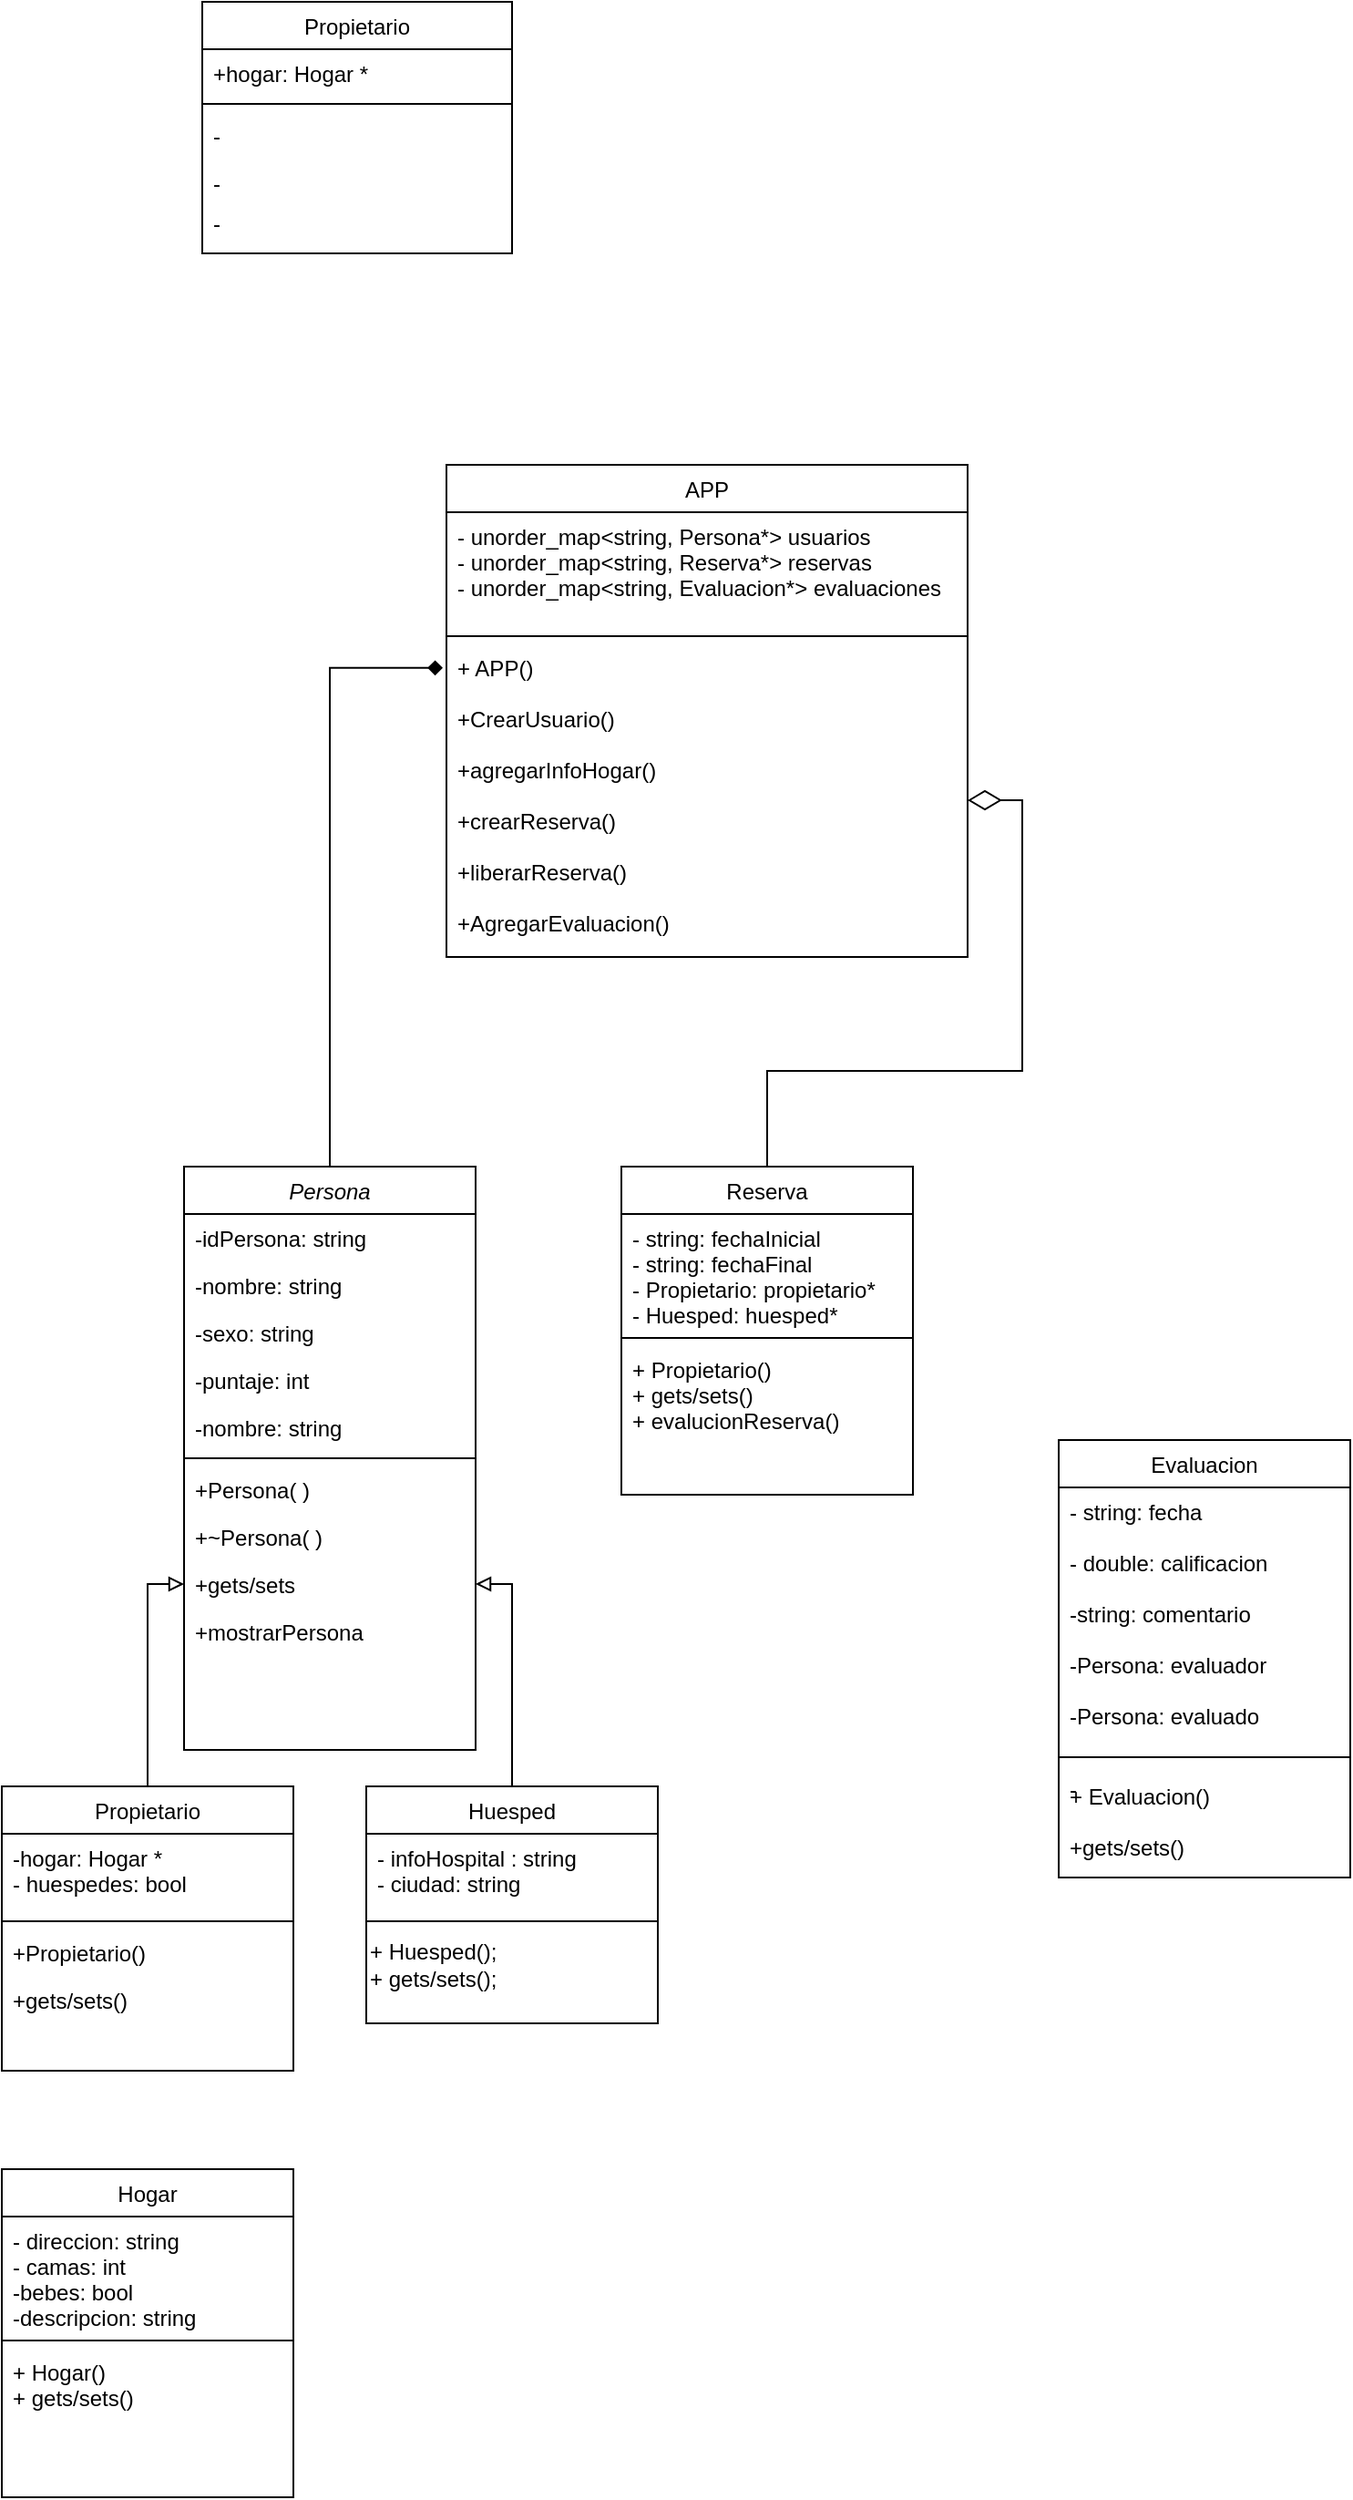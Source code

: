 <mxfile version="20.3.0" type="github">
  <diagram id="C5RBs43oDa-KdzZeNtuy" name="Page-1">
    <mxGraphModel dx="998" dy="1709" grid="1" gridSize="10" guides="1" tooltips="1" connect="1" arrows="1" fold="1" page="1" pageScale="1" pageWidth="827" pageHeight="1169" math="0" shadow="0">
      <root>
        <mxCell id="WIyWlLk6GJQsqaUBKTNV-0" />
        <mxCell id="WIyWlLk6GJQsqaUBKTNV-1" parent="WIyWlLk6GJQsqaUBKTNV-0" />
        <mxCell id="U_vEvKTiCSzN4YoiZHNf-7" style="edgeStyle=orthogonalEdgeStyle;rounded=0;orthogonalLoop=1;jettySize=auto;html=1;exitX=0.5;exitY=0;exitDx=0;exitDy=0;entryX=-0.007;entryY=0.078;entryDx=0;entryDy=0;entryPerimeter=0;endArrow=diamond;endFill=1;" edge="1" parent="WIyWlLk6GJQsqaUBKTNV-1" source="zkfFHV4jXpPFQw0GAbJ--0" target="U_vEvKTiCSzN4YoiZHNf-4">
          <mxGeometry relative="1" as="geometry" />
        </mxCell>
        <mxCell id="zkfFHV4jXpPFQw0GAbJ--0" value="Persona" style="swimlane;fontStyle=2;align=center;verticalAlign=top;childLayout=stackLayout;horizontal=1;startSize=26;horizontalStack=0;resizeParent=1;resizeLast=0;collapsible=1;marginBottom=0;rounded=0;shadow=0;strokeWidth=1;" parent="WIyWlLk6GJQsqaUBKTNV-1" vertex="1">
          <mxGeometry x="120" y="400" width="160" height="320" as="geometry">
            <mxRectangle x="230" y="140" width="160" height="26" as="alternateBounds" />
          </mxGeometry>
        </mxCell>
        <mxCell id="zkfFHV4jXpPFQw0GAbJ--1" value="-idPersona: string" style="text;align=left;verticalAlign=top;spacingLeft=4;spacingRight=4;overflow=hidden;rotatable=0;points=[[0,0.5],[1,0.5]];portConstraint=eastwest;" parent="zkfFHV4jXpPFQw0GAbJ--0" vertex="1">
          <mxGeometry y="26" width="160" height="26" as="geometry" />
        </mxCell>
        <mxCell id="zkfFHV4jXpPFQw0GAbJ--2" value="-nombre: string" style="text;align=left;verticalAlign=top;spacingLeft=4;spacingRight=4;overflow=hidden;rotatable=0;points=[[0,0.5],[1,0.5]];portConstraint=eastwest;rounded=0;shadow=0;html=0;" parent="zkfFHV4jXpPFQw0GAbJ--0" vertex="1">
          <mxGeometry y="52" width="160" height="26" as="geometry" />
        </mxCell>
        <mxCell id="zkfFHV4jXpPFQw0GAbJ--3" value="-sexo: string" style="text;align=left;verticalAlign=top;spacingLeft=4;spacingRight=4;overflow=hidden;rotatable=0;points=[[0,0.5],[1,0.5]];portConstraint=eastwest;rounded=0;shadow=0;html=0;" parent="zkfFHV4jXpPFQw0GAbJ--0" vertex="1">
          <mxGeometry y="78" width="160" height="26" as="geometry" />
        </mxCell>
        <mxCell id="vZx9cAhHsfYk8WN4lJem-1" value="-puntaje: int" style="text;align=left;verticalAlign=top;spacingLeft=4;spacingRight=4;overflow=hidden;rotatable=0;points=[[0,0.5],[1,0.5]];portConstraint=eastwest;rounded=0;shadow=0;html=0;" parent="zkfFHV4jXpPFQw0GAbJ--0" vertex="1">
          <mxGeometry y="104" width="160" height="26" as="geometry" />
        </mxCell>
        <mxCell id="vZx9cAhHsfYk8WN4lJem-0" value="-nombre: string" style="text;align=left;verticalAlign=top;spacingLeft=4;spacingRight=4;overflow=hidden;rotatable=0;points=[[0,0.5],[1,0.5]];portConstraint=eastwest;rounded=0;shadow=0;html=0;" parent="zkfFHV4jXpPFQw0GAbJ--0" vertex="1">
          <mxGeometry y="130" width="160" height="26" as="geometry" />
        </mxCell>
        <mxCell id="zkfFHV4jXpPFQw0GAbJ--4" value="" style="line;html=1;strokeWidth=1;align=left;verticalAlign=middle;spacingTop=-1;spacingLeft=3;spacingRight=3;rotatable=0;labelPosition=right;points=[];portConstraint=eastwest;" parent="zkfFHV4jXpPFQw0GAbJ--0" vertex="1">
          <mxGeometry y="156" width="160" height="8" as="geometry" />
        </mxCell>
        <mxCell id="vZx9cAhHsfYk8WN4lJem-3" value="+Persona( )" style="text;align=left;verticalAlign=top;spacingLeft=4;spacingRight=4;overflow=hidden;rotatable=0;points=[[0,0.5],[1,0.5]];portConstraint=eastwest;" parent="zkfFHV4jXpPFQw0GAbJ--0" vertex="1">
          <mxGeometry y="164" width="160" height="26" as="geometry" />
        </mxCell>
        <mxCell id="vZx9cAhHsfYk8WN4lJem-4" value="+~Persona( )" style="text;align=left;verticalAlign=top;spacingLeft=4;spacingRight=4;overflow=hidden;rotatable=0;points=[[0,0.5],[1,0.5]];portConstraint=eastwest;" parent="zkfFHV4jXpPFQw0GAbJ--0" vertex="1">
          <mxGeometry y="190" width="160" height="26" as="geometry" />
        </mxCell>
        <mxCell id="cy3KJYbiL-u8iwcTaZTG-7" value="+gets/sets" style="text;align=left;verticalAlign=top;spacingLeft=4;spacingRight=4;overflow=hidden;rotatable=0;points=[[0,0.5],[1,0.5]];portConstraint=eastwest;" parent="zkfFHV4jXpPFQw0GAbJ--0" vertex="1">
          <mxGeometry y="216" width="160" height="26" as="geometry" />
        </mxCell>
        <mxCell id="vZx9cAhHsfYk8WN4lJem-2" value="+mostrarPersona" style="text;align=left;verticalAlign=top;spacingLeft=4;spacingRight=4;overflow=hidden;rotatable=0;points=[[0,0.5],[1,0.5]];portConstraint=eastwest;" parent="zkfFHV4jXpPFQw0GAbJ--0" vertex="1">
          <mxGeometry y="242" width="160" height="26" as="geometry" />
        </mxCell>
        <mxCell id="cy3KJYbiL-u8iwcTaZTG-9" style="edgeStyle=orthogonalEdgeStyle;rounded=0;orthogonalLoop=1;jettySize=auto;html=1;entryX=0;entryY=0.5;entryDx=0;entryDy=0;endArrow=block;endFill=0;" parent="WIyWlLk6GJQsqaUBKTNV-1" source="zkfFHV4jXpPFQw0GAbJ--6" target="cy3KJYbiL-u8iwcTaZTG-7" edge="1">
          <mxGeometry relative="1" as="geometry" />
        </mxCell>
        <mxCell id="zkfFHV4jXpPFQw0GAbJ--6" value="Propietario" style="swimlane;fontStyle=0;align=center;verticalAlign=top;childLayout=stackLayout;horizontal=1;startSize=26;horizontalStack=0;resizeParent=1;resizeLast=0;collapsible=1;marginBottom=0;rounded=0;shadow=0;strokeWidth=1;" parent="WIyWlLk6GJQsqaUBKTNV-1" vertex="1">
          <mxGeometry x="20" y="740" width="160" height="156" as="geometry">
            <mxRectangle x="130" y="380" width="160" height="26" as="alternateBounds" />
          </mxGeometry>
        </mxCell>
        <mxCell id="zkfFHV4jXpPFQw0GAbJ--7" value="-hogar: Hogar *&#xa;- huespedes: bool" style="text;align=left;verticalAlign=top;spacingLeft=4;spacingRight=4;overflow=hidden;rotatable=0;points=[[0,0.5],[1,0.5]];portConstraint=eastwest;" parent="zkfFHV4jXpPFQw0GAbJ--6" vertex="1">
          <mxGeometry y="26" width="160" height="44" as="geometry" />
        </mxCell>
        <mxCell id="zkfFHV4jXpPFQw0GAbJ--9" value="" style="line;html=1;strokeWidth=1;align=left;verticalAlign=middle;spacingTop=-1;spacingLeft=3;spacingRight=3;rotatable=0;labelPosition=right;points=[];portConstraint=eastwest;" parent="zkfFHV4jXpPFQw0GAbJ--6" vertex="1">
          <mxGeometry y="70" width="160" height="8" as="geometry" />
        </mxCell>
        <mxCell id="vZx9cAhHsfYk8WN4lJem-16" value="+Propietario()" style="text;align=left;verticalAlign=top;spacingLeft=4;spacingRight=4;overflow=hidden;rotatable=0;points=[[0,0.5],[1,0.5]];portConstraint=eastwest;" parent="zkfFHV4jXpPFQw0GAbJ--6" vertex="1">
          <mxGeometry y="78" width="160" height="26" as="geometry" />
        </mxCell>
        <mxCell id="vZx9cAhHsfYk8WN4lJem-17" value="+gets/sets()" style="text;align=left;verticalAlign=top;spacingLeft=4;spacingRight=4;overflow=hidden;rotatable=0;points=[[0,0.5],[1,0.5]];portConstraint=eastwest;" parent="zkfFHV4jXpPFQw0GAbJ--6" vertex="1">
          <mxGeometry y="104" width="160" height="26" as="geometry" />
        </mxCell>
        <mxCell id="cy3KJYbiL-u8iwcTaZTG-10" style="edgeStyle=orthogonalEdgeStyle;rounded=0;orthogonalLoop=1;jettySize=auto;html=1;exitX=0.5;exitY=0;exitDx=0;exitDy=0;entryX=1;entryY=0.5;entryDx=0;entryDy=0;endArrow=block;endFill=0;" parent="WIyWlLk6GJQsqaUBKTNV-1" source="zkfFHV4jXpPFQw0GAbJ--13" target="cy3KJYbiL-u8iwcTaZTG-7" edge="1">
          <mxGeometry relative="1" as="geometry" />
        </mxCell>
        <mxCell id="zkfFHV4jXpPFQw0GAbJ--13" value="Huesped" style="swimlane;fontStyle=0;align=center;verticalAlign=top;childLayout=stackLayout;horizontal=1;startSize=26;horizontalStack=0;resizeParent=1;resizeLast=0;collapsible=1;marginBottom=0;rounded=0;shadow=0;strokeWidth=1;" parent="WIyWlLk6GJQsqaUBKTNV-1" vertex="1">
          <mxGeometry x="220" y="740" width="160" height="130" as="geometry">
            <mxRectangle x="340" y="380" width="170" height="26" as="alternateBounds" />
          </mxGeometry>
        </mxCell>
        <mxCell id="zkfFHV4jXpPFQw0GAbJ--14" value="- infoHospital : string&#xa;- ciudad: string" style="text;align=left;verticalAlign=top;spacingLeft=4;spacingRight=4;overflow=hidden;rotatable=0;points=[[0,0.5],[1,0.5]];portConstraint=eastwest;" parent="zkfFHV4jXpPFQw0GAbJ--13" vertex="1">
          <mxGeometry y="26" width="160" height="44" as="geometry" />
        </mxCell>
        <mxCell id="zkfFHV4jXpPFQw0GAbJ--15" value="" style="line;html=1;strokeWidth=1;align=left;verticalAlign=middle;spacingTop=-1;spacingLeft=3;spacingRight=3;rotatable=0;labelPosition=right;points=[];portConstraint=eastwest;" parent="zkfFHV4jXpPFQw0GAbJ--13" vertex="1">
          <mxGeometry y="70" width="160" height="8" as="geometry" />
        </mxCell>
        <mxCell id="CMvm4GSgeGF0n_btB2Dl-18" value="+ Huesped();&lt;br&gt;+ gets/sets();" style="text;html=1;align=left;verticalAlign=middle;resizable=0;points=[];autosize=1;strokeColor=none;fillColor=none;" parent="zkfFHV4jXpPFQw0GAbJ--13" vertex="1">
          <mxGeometry y="78" width="160" height="40" as="geometry" />
        </mxCell>
        <mxCell id="vZx9cAhHsfYk8WN4lJem-30" value="Propietario" style="swimlane;fontStyle=0;align=center;verticalAlign=top;childLayout=stackLayout;horizontal=1;startSize=26;horizontalStack=0;resizeParent=1;resizeLast=0;collapsible=1;marginBottom=0;rounded=0;shadow=0;strokeWidth=1;" parent="WIyWlLk6GJQsqaUBKTNV-1" vertex="1">
          <mxGeometry x="130" y="-239" width="170" height="138" as="geometry">
            <mxRectangle x="130" y="380" width="160" height="26" as="alternateBounds" />
          </mxGeometry>
        </mxCell>
        <mxCell id="vZx9cAhHsfYk8WN4lJem-31" value="+hogar: Hogar *" style="text;align=left;verticalAlign=top;spacingLeft=4;spacingRight=4;overflow=hidden;rotatable=0;points=[[0,0.5],[1,0.5]];portConstraint=eastwest;" parent="vZx9cAhHsfYk8WN4lJem-30" vertex="1">
          <mxGeometry y="26" width="170" height="26" as="geometry" />
        </mxCell>
        <mxCell id="vZx9cAhHsfYk8WN4lJem-32" value="" style="line;html=1;strokeWidth=1;align=left;verticalAlign=middle;spacingTop=-1;spacingLeft=3;spacingRight=3;rotatable=0;labelPosition=right;points=[];portConstraint=eastwest;" parent="vZx9cAhHsfYk8WN4lJem-30" vertex="1">
          <mxGeometry y="52" width="170" height="8" as="geometry" />
        </mxCell>
        <mxCell id="vZx9cAhHsfYk8WN4lJem-33" value="-" style="text;align=left;verticalAlign=top;spacingLeft=4;spacingRight=4;overflow=hidden;rotatable=0;points=[[0,0.5],[1,0.5]];portConstraint=eastwest;" parent="vZx9cAhHsfYk8WN4lJem-30" vertex="1">
          <mxGeometry y="60" width="170" height="26" as="geometry" />
        </mxCell>
        <mxCell id="vZx9cAhHsfYk8WN4lJem-34" value="-" style="text;align=left;verticalAlign=top;spacingLeft=4;spacingRight=4;overflow=hidden;rotatable=0;points=[[0,0.5],[1,0.5]];portConstraint=eastwest;" parent="vZx9cAhHsfYk8WN4lJem-30" vertex="1">
          <mxGeometry y="86" width="170" height="22" as="geometry" />
        </mxCell>
        <mxCell id="vZx9cAhHsfYk8WN4lJem-35" value="-" style="text;align=left;verticalAlign=top;spacingLeft=4;spacingRight=4;overflow=hidden;rotatable=0;points=[[0,0.5],[1,0.5]];portConstraint=eastwest;" parent="vZx9cAhHsfYk8WN4lJem-30" vertex="1">
          <mxGeometry y="108" width="170" height="26" as="geometry" />
        </mxCell>
        <mxCell id="U_vEvKTiCSzN4YoiZHNf-6" style="edgeStyle=orthogonalEdgeStyle;rounded=0;orthogonalLoop=1;jettySize=auto;html=1;exitX=0.5;exitY=0;exitDx=0;exitDy=0;endArrow=diamondThin;endFill=0;endSize=16;" edge="1" parent="WIyWlLk6GJQsqaUBKTNV-1" source="cy3KJYbiL-u8iwcTaZTG-0" target="U_vEvKTiCSzN4YoiZHNf-4">
          <mxGeometry relative="1" as="geometry">
            <mxPoint x="400" y="290" as="targetPoint" />
          </mxGeometry>
        </mxCell>
        <mxCell id="cy3KJYbiL-u8iwcTaZTG-0" value="Reserva" style="swimlane;fontStyle=0;align=center;verticalAlign=top;childLayout=stackLayout;horizontal=1;startSize=26;horizontalStack=0;resizeParent=1;resizeLast=0;collapsible=1;marginBottom=0;rounded=0;shadow=0;strokeWidth=1;" parent="WIyWlLk6GJQsqaUBKTNV-1" vertex="1">
          <mxGeometry x="360" y="400" width="160" height="180" as="geometry">
            <mxRectangle x="130" y="380" width="160" height="26" as="alternateBounds" />
          </mxGeometry>
        </mxCell>
        <mxCell id="cy3KJYbiL-u8iwcTaZTG-1" value="- string: fechaInicial&#xa;- string: fechaFinal&#xa;- Propietario: propietario*&#xa;- Huesped: huesped*" style="text;align=left;verticalAlign=top;spacingLeft=4;spacingRight=4;overflow=hidden;rotatable=0;points=[[0,0.5],[1,0.5]];portConstraint=eastwest;" parent="cy3KJYbiL-u8iwcTaZTG-0" vertex="1">
          <mxGeometry y="26" width="160" height="64" as="geometry" />
        </mxCell>
        <mxCell id="cy3KJYbiL-u8iwcTaZTG-2" value="" style="line;html=1;strokeWidth=1;align=left;verticalAlign=middle;spacingTop=-1;spacingLeft=3;spacingRight=3;rotatable=0;labelPosition=right;points=[];portConstraint=eastwest;" parent="cy3KJYbiL-u8iwcTaZTG-0" vertex="1">
          <mxGeometry y="90" width="160" height="8" as="geometry" />
        </mxCell>
        <mxCell id="cy3KJYbiL-u8iwcTaZTG-3" value="+ Propietario()&#xa;+ gets/sets()&#xa;+ evalucionReserva()" style="text;align=left;verticalAlign=top;spacingLeft=4;spacingRight=4;overflow=hidden;rotatable=0;points=[[0,0.5],[1,0.5]];portConstraint=eastwest;" parent="cy3KJYbiL-u8iwcTaZTG-0" vertex="1">
          <mxGeometry y="98" width="160" height="72" as="geometry" />
        </mxCell>
        <mxCell id="_ohC0Z9gKp4biPmnTlzv-0" value="Evaluacion" style="swimlane;fontStyle=0;align=center;verticalAlign=top;childLayout=stackLayout;horizontal=1;startSize=26;horizontalStack=0;resizeParent=1;resizeLast=0;collapsible=1;marginBottom=0;rounded=0;shadow=0;strokeWidth=1;" parent="WIyWlLk6GJQsqaUBKTNV-1" vertex="1">
          <mxGeometry x="600" y="550" width="160" height="240" as="geometry">
            <mxRectangle x="130" y="380" width="160" height="26" as="alternateBounds" />
          </mxGeometry>
        </mxCell>
        <mxCell id="_ohC0Z9gKp4biPmnTlzv-1" value="- string: fecha&#xa;&#xa;- double: calificacion&#xa;&#xa;-string: comentario&#xa;&#xa;-Persona: evaluador&#xa;&#xa;-Persona: evaluado" style="text;align=left;verticalAlign=top;spacingLeft=4;spacingRight=4;overflow=hidden;rotatable=0;points=[[0,0.5],[1,0.5]];portConstraint=eastwest;" parent="_ohC0Z9gKp4biPmnTlzv-0" vertex="1">
          <mxGeometry y="26" width="160" height="144" as="geometry" />
        </mxCell>
        <mxCell id="_ohC0Z9gKp4biPmnTlzv-2" value="" style="line;html=1;strokeWidth=1;align=left;verticalAlign=middle;spacingTop=-1;spacingLeft=3;spacingRight=3;rotatable=0;labelPosition=right;points=[];portConstraint=eastwest;" parent="_ohC0Z9gKp4biPmnTlzv-0" vertex="1">
          <mxGeometry y="170" width="160" height="8" as="geometry" />
        </mxCell>
        <mxCell id="_ohC0Z9gKp4biPmnTlzv-3" value="-" style="text;align=left;verticalAlign=top;spacingLeft=4;spacingRight=4;overflow=hidden;rotatable=0;points=[[0,0.5],[1,0.5]];portConstraint=eastwest;" parent="_ohC0Z9gKp4biPmnTlzv-0" vertex="1">
          <mxGeometry y="178" width="160" height="4" as="geometry" />
        </mxCell>
        <mxCell id="_ohC0Z9gKp4biPmnTlzv-5" value="+ Evaluacion()&#xa;&#xa;+gets/sets()&#xa;" style="text;align=left;verticalAlign=top;spacingLeft=4;spacingRight=4;overflow=hidden;rotatable=0;points=[[0,0.5],[1,0.5]];portConstraint=eastwest;" parent="_ohC0Z9gKp4biPmnTlzv-0" vertex="1">
          <mxGeometry y="182" width="160" height="58" as="geometry" />
        </mxCell>
        <mxCell id="SCXoNVmKNO27x8pqrGLH-1" value="Hogar" style="swimlane;fontStyle=0;align=center;verticalAlign=top;childLayout=stackLayout;horizontal=1;startSize=26;horizontalStack=0;resizeParent=1;resizeLast=0;collapsible=1;marginBottom=0;rounded=0;shadow=0;strokeWidth=1;" vertex="1" parent="WIyWlLk6GJQsqaUBKTNV-1">
          <mxGeometry x="20" y="950" width="160" height="180" as="geometry">
            <mxRectangle x="130" y="380" width="160" height="26" as="alternateBounds" />
          </mxGeometry>
        </mxCell>
        <mxCell id="SCXoNVmKNO27x8pqrGLH-2" value="- direccion: string&#xa;- camas: int&#xa;-bebes: bool&#xa;-descripcion: string" style="text;align=left;verticalAlign=top;spacingLeft=4;spacingRight=4;overflow=hidden;rotatable=0;points=[[0,0.5],[1,0.5]];portConstraint=eastwest;" vertex="1" parent="SCXoNVmKNO27x8pqrGLH-1">
          <mxGeometry y="26" width="160" height="64" as="geometry" />
        </mxCell>
        <mxCell id="SCXoNVmKNO27x8pqrGLH-3" value="" style="line;html=1;strokeWidth=1;align=left;verticalAlign=middle;spacingTop=-1;spacingLeft=3;spacingRight=3;rotatable=0;labelPosition=right;points=[];portConstraint=eastwest;" vertex="1" parent="SCXoNVmKNO27x8pqrGLH-1">
          <mxGeometry y="90" width="160" height="8" as="geometry" />
        </mxCell>
        <mxCell id="SCXoNVmKNO27x8pqrGLH-4" value="+ Hogar()&#xa;+ gets/sets()" style="text;align=left;verticalAlign=top;spacingLeft=4;spacingRight=4;overflow=hidden;rotatable=0;points=[[0,0.5],[1,0.5]];portConstraint=eastwest;" vertex="1" parent="SCXoNVmKNO27x8pqrGLH-1">
          <mxGeometry y="98" width="160" height="72" as="geometry" />
        </mxCell>
        <mxCell id="U_vEvKTiCSzN4YoiZHNf-0" value="APP" style="swimlane;fontStyle=0;align=center;verticalAlign=top;childLayout=stackLayout;horizontal=1;startSize=26;horizontalStack=0;resizeParent=1;resizeLast=0;collapsible=1;marginBottom=0;rounded=0;shadow=0;strokeWidth=1;" parent="WIyWlLk6GJQsqaUBKTNV-1" vertex="1">
          <mxGeometry x="264" y="15" width="286" height="270" as="geometry">
            <mxRectangle x="130" y="380" width="160" height="26" as="alternateBounds" />
          </mxGeometry>
        </mxCell>
        <mxCell id="U_vEvKTiCSzN4YoiZHNf-1" value="- unorder_map&lt;string, Persona*&gt; usuarios&#xa;- unorder_map&lt;string, Reserva*&gt; reservas&#xa;- unorder_map&lt;string, Evaluacion*&gt; evaluaciones" style="text;align=left;verticalAlign=top;spacingLeft=4;spacingRight=4;overflow=hidden;rotatable=0;points=[[0,0.5],[1,0.5]];portConstraint=eastwest;" parent="U_vEvKTiCSzN4YoiZHNf-0" vertex="1">
          <mxGeometry y="26" width="286" height="64" as="geometry" />
        </mxCell>
        <mxCell id="U_vEvKTiCSzN4YoiZHNf-2" value="" style="line;html=1;strokeWidth=1;align=left;verticalAlign=middle;spacingTop=-1;spacingLeft=3;spacingRight=3;rotatable=0;labelPosition=right;points=[];portConstraint=eastwest;" parent="U_vEvKTiCSzN4YoiZHNf-0" vertex="1">
          <mxGeometry y="90" width="286" height="8" as="geometry" />
        </mxCell>
        <mxCell id="U_vEvKTiCSzN4YoiZHNf-4" value="+ APP()&#xa;&#xa;+CrearUsuario()&#xa;&#xa;+agregarInfoHogar()&#xa;&#xa;+crearReserva()&#xa;&#xa;+liberarReserva()&#xa;&#xa;+AgregarEvaluacion()" style="text;align=left;verticalAlign=top;spacingLeft=4;spacingRight=4;overflow=hidden;rotatable=0;points=[[0,0.5],[1,0.5]];portConstraint=eastwest;" parent="U_vEvKTiCSzN4YoiZHNf-0" vertex="1">
          <mxGeometry y="98" width="286" height="172" as="geometry" />
        </mxCell>
      </root>
    </mxGraphModel>
  </diagram>
</mxfile>
